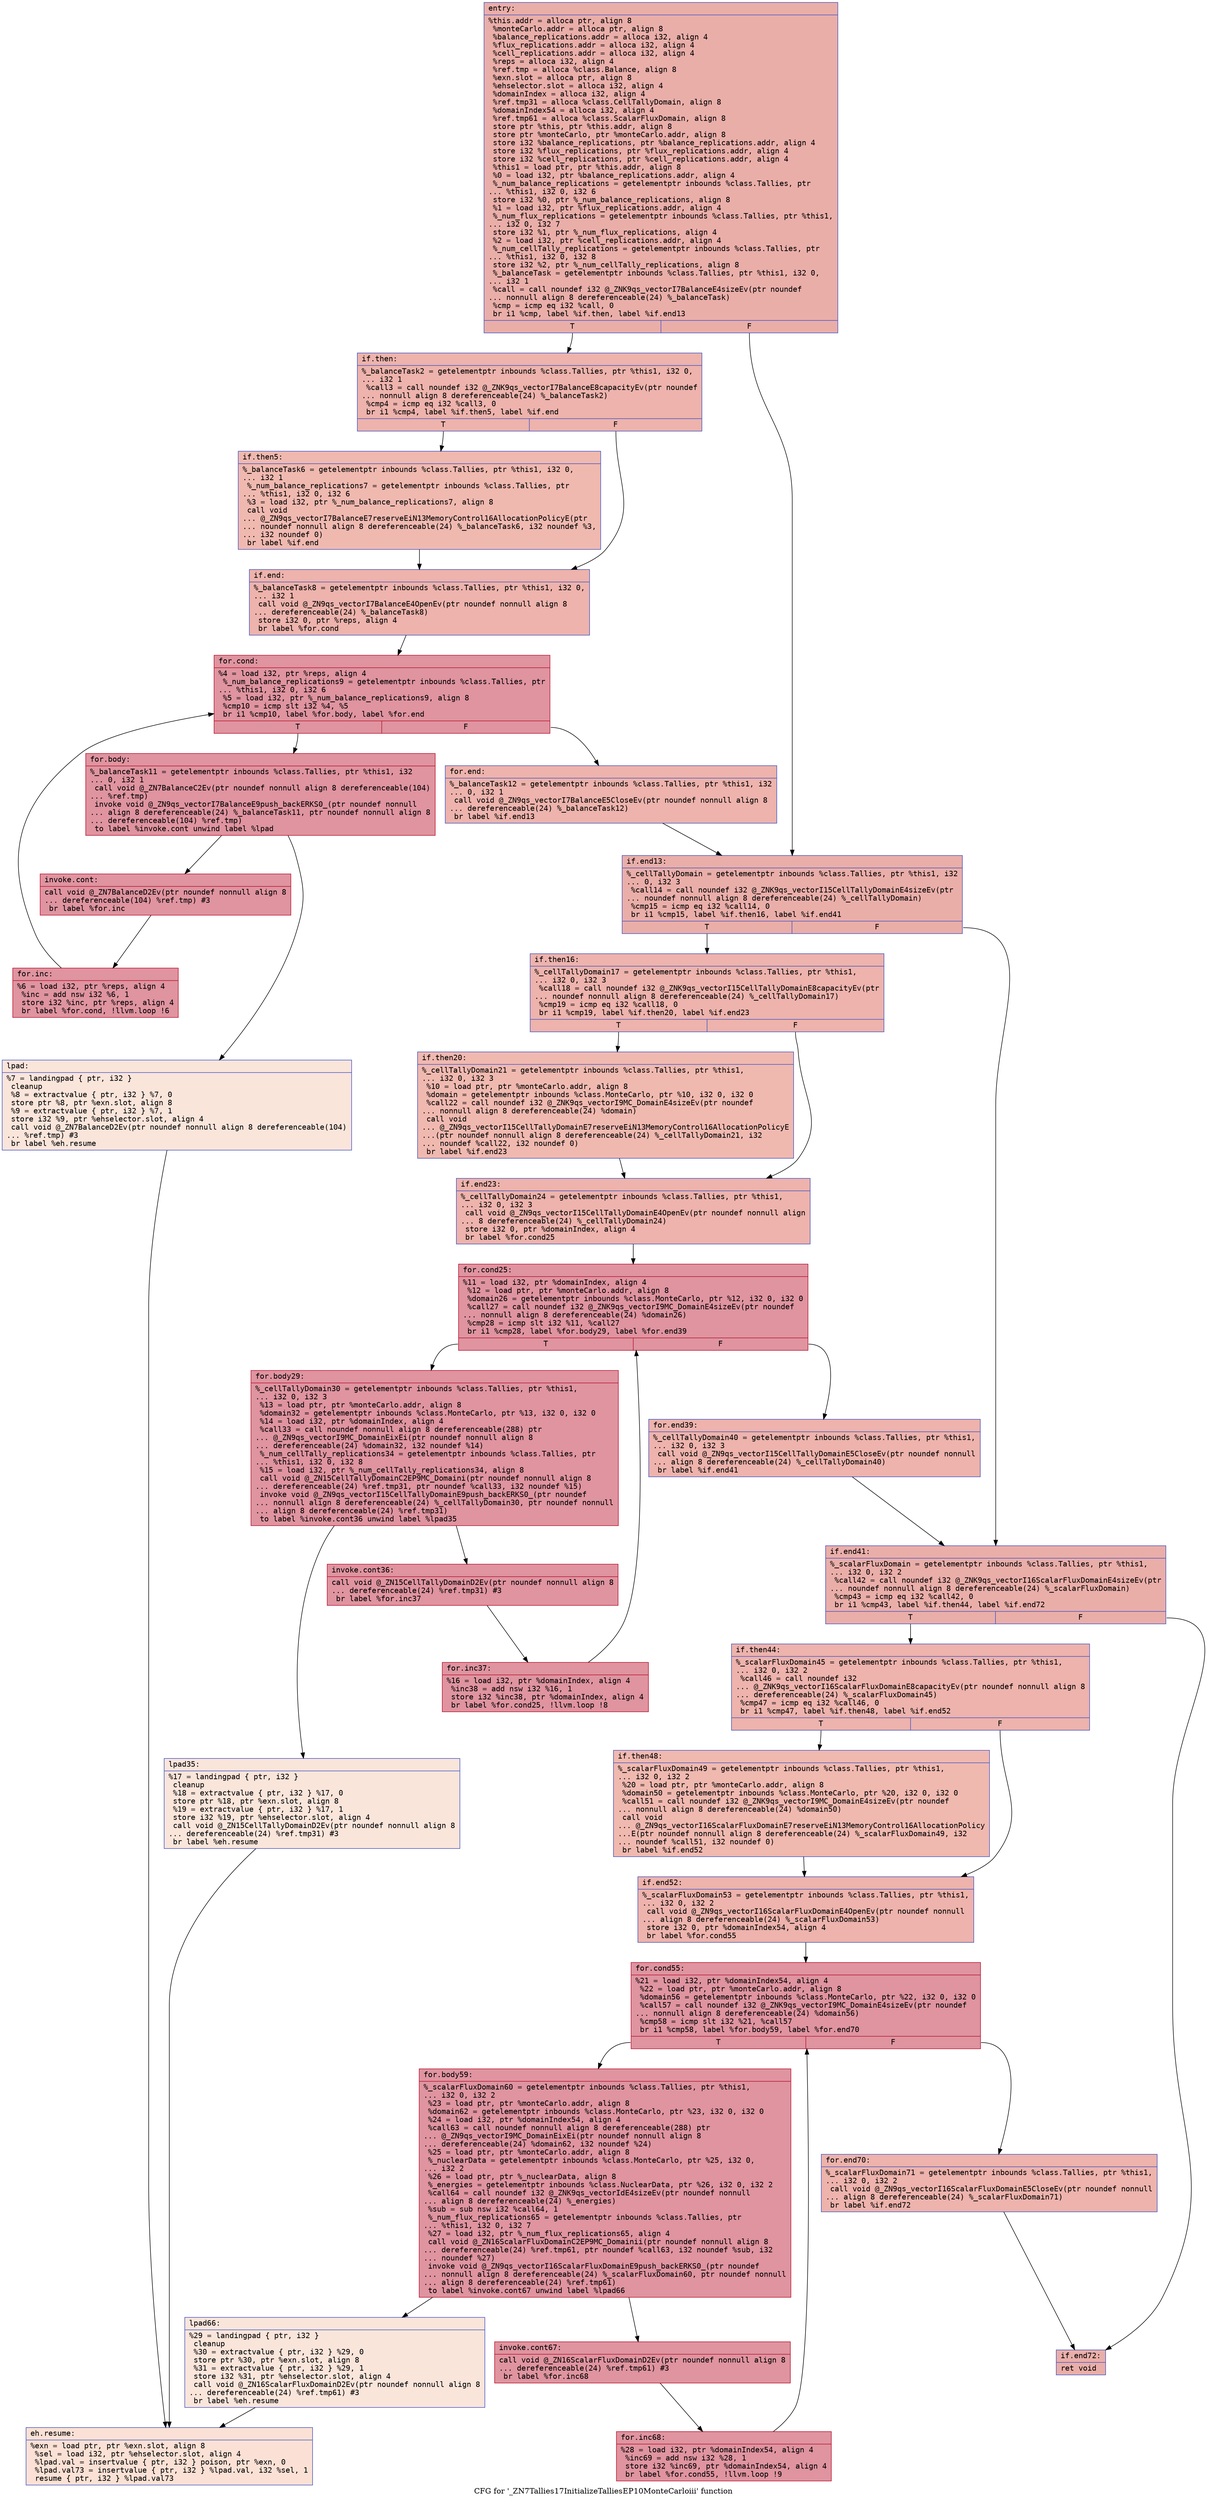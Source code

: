 digraph "CFG for '_ZN7Tallies17InitializeTalliesEP10MonteCarloiii' function" {
	label="CFG for '_ZN7Tallies17InitializeTalliesEP10MonteCarloiii' function";

	Node0x556c3c788c30 [shape=record,color="#3d50c3ff", style=filled, fillcolor="#d0473d70" fontname="Courier",label="{entry:\l|  %this.addr = alloca ptr, align 8\l  %monteCarlo.addr = alloca ptr, align 8\l  %balance_replications.addr = alloca i32, align 4\l  %flux_replications.addr = alloca i32, align 4\l  %cell_replications.addr = alloca i32, align 4\l  %reps = alloca i32, align 4\l  %ref.tmp = alloca %class.Balance, align 8\l  %exn.slot = alloca ptr, align 8\l  %ehselector.slot = alloca i32, align 4\l  %domainIndex = alloca i32, align 4\l  %ref.tmp31 = alloca %class.CellTallyDomain, align 8\l  %domainIndex54 = alloca i32, align 4\l  %ref.tmp61 = alloca %class.ScalarFluxDomain, align 8\l  store ptr %this, ptr %this.addr, align 8\l  store ptr %monteCarlo, ptr %monteCarlo.addr, align 8\l  store i32 %balance_replications, ptr %balance_replications.addr, align 4\l  store i32 %flux_replications, ptr %flux_replications.addr, align 4\l  store i32 %cell_replications, ptr %cell_replications.addr, align 4\l  %this1 = load ptr, ptr %this.addr, align 8\l  %0 = load i32, ptr %balance_replications.addr, align 4\l  %_num_balance_replications = getelementptr inbounds %class.Tallies, ptr\l... %this1, i32 0, i32 6\l  store i32 %0, ptr %_num_balance_replications, align 8\l  %1 = load i32, ptr %flux_replications.addr, align 4\l  %_num_flux_replications = getelementptr inbounds %class.Tallies, ptr %this1,\l... i32 0, i32 7\l  store i32 %1, ptr %_num_flux_replications, align 4\l  %2 = load i32, ptr %cell_replications.addr, align 4\l  %_num_cellTally_replications = getelementptr inbounds %class.Tallies, ptr\l... %this1, i32 0, i32 8\l  store i32 %2, ptr %_num_cellTally_replications, align 8\l  %_balanceTask = getelementptr inbounds %class.Tallies, ptr %this1, i32 0,\l... i32 1\l  %call = call noundef i32 @_ZNK9qs_vectorI7BalanceE4sizeEv(ptr noundef\l... nonnull align 8 dereferenceable(24) %_balanceTask)\l  %cmp = icmp eq i32 %call, 0\l  br i1 %cmp, label %if.then, label %if.end13\l|{<s0>T|<s1>F}}"];
	Node0x556c3c788c30:s0 -> Node0x556c3c789580[tooltip="entry -> if.then\nProbability 37.50%" ];
	Node0x556c3c788c30:s1 -> Node0x556c3c7895f0[tooltip="entry -> if.end13\nProbability 62.50%" ];
	Node0x556c3c789580 [shape=record,color="#3d50c3ff", style=filled, fillcolor="#d6524470" fontname="Courier",label="{if.then:\l|  %_balanceTask2 = getelementptr inbounds %class.Tallies, ptr %this1, i32 0,\l... i32 1\l  %call3 = call noundef i32 @_ZNK9qs_vectorI7BalanceE8capacityEv(ptr noundef\l... nonnull align 8 dereferenceable(24) %_balanceTask2)\l  %cmp4 = icmp eq i32 %call3, 0\l  br i1 %cmp4, label %if.then5, label %if.end\l|{<s0>T|<s1>F}}"];
	Node0x556c3c789580:s0 -> Node0x556c3c78acd0[tooltip="if.then -> if.then5\nProbability 37.50%" ];
	Node0x556c3c789580:s1 -> Node0x556c3c78ad20[tooltip="if.then -> if.end\nProbability 62.50%" ];
	Node0x556c3c78acd0 [shape=record,color="#3d50c3ff", style=filled, fillcolor="#de614d70" fontname="Courier",label="{if.then5:\l|  %_balanceTask6 = getelementptr inbounds %class.Tallies, ptr %this1, i32 0,\l... i32 1\l  %_num_balance_replications7 = getelementptr inbounds %class.Tallies, ptr\l... %this1, i32 0, i32 6\l  %3 = load i32, ptr %_num_balance_replications7, align 8\l  call void\l... @_ZN9qs_vectorI7BalanceE7reserveEiN13MemoryControl16AllocationPolicyE(ptr\l... noundef nonnull align 8 dereferenceable(24) %_balanceTask6, i32 noundef %3,\l... i32 noundef 0)\l  br label %if.end\l}"];
	Node0x556c3c78acd0 -> Node0x556c3c78ad20[tooltip="if.then5 -> if.end\nProbability 100.00%" ];
	Node0x556c3c78ad20 [shape=record,color="#3d50c3ff", style=filled, fillcolor="#d6524470" fontname="Courier",label="{if.end:\l|  %_balanceTask8 = getelementptr inbounds %class.Tallies, ptr %this1, i32 0,\l... i32 1\l  call void @_ZN9qs_vectorI7BalanceE4OpenEv(ptr noundef nonnull align 8\l... dereferenceable(24) %_balanceTask8)\l  store i32 0, ptr %reps, align 4\l  br label %for.cond\l}"];
	Node0x556c3c78ad20 -> Node0x556c3c78b5e0[tooltip="if.end -> for.cond\nProbability 100.00%" ];
	Node0x556c3c78b5e0 [shape=record,color="#b70d28ff", style=filled, fillcolor="#b70d2870" fontname="Courier",label="{for.cond:\l|  %4 = load i32, ptr %reps, align 4\l  %_num_balance_replications9 = getelementptr inbounds %class.Tallies, ptr\l... %this1, i32 0, i32 6\l  %5 = load i32, ptr %_num_balance_replications9, align 8\l  %cmp10 = icmp slt i32 %4, %5\l  br i1 %cmp10, label %for.body, label %for.end\l|{<s0>T|<s1>F}}"];
	Node0x556c3c78b5e0:s0 -> Node0x556c3c78b9c0[tooltip="for.cond -> for.body\nProbability 96.88%" ];
	Node0x556c3c78b5e0:s1 -> Node0x556c3c78ba10[tooltip="for.cond -> for.end\nProbability 3.12%" ];
	Node0x556c3c78b9c0 [shape=record,color="#b70d28ff", style=filled, fillcolor="#b70d2870" fontname="Courier",label="{for.body:\l|  %_balanceTask11 = getelementptr inbounds %class.Tallies, ptr %this1, i32\l... 0, i32 1\l  call void @_ZN7BalanceC2Ev(ptr noundef nonnull align 8 dereferenceable(104)\l... %ref.tmp)\l  invoke void @_ZN9qs_vectorI7BalanceE9push_backERKS0_(ptr noundef nonnull\l... align 8 dereferenceable(24) %_balanceTask11, ptr noundef nonnull align 8\l... dereferenceable(104) %ref.tmp)\l          to label %invoke.cont unwind label %lpad\l}"];
	Node0x556c3c78b9c0 -> Node0x556c3c78bdc0[tooltip="for.body -> invoke.cont\nProbability 100.00%" ];
	Node0x556c3c78b9c0 -> Node0x556c3c78bea0[tooltip="for.body -> lpad\nProbability 0.00%" ];
	Node0x556c3c78bdc0 [shape=record,color="#b70d28ff", style=filled, fillcolor="#b70d2870" fontname="Courier",label="{invoke.cont:\l|  call void @_ZN7BalanceD2Ev(ptr noundef nonnull align 8\l... dereferenceable(104) %ref.tmp) #3\l  br label %for.inc\l}"];
	Node0x556c3c78bdc0 -> Node0x556c3c78c360[tooltip="invoke.cont -> for.inc\nProbability 100.00%" ];
	Node0x556c3c78c360 [shape=record,color="#b70d28ff", style=filled, fillcolor="#b70d2870" fontname="Courier",label="{for.inc:\l|  %6 = load i32, ptr %reps, align 4\l  %inc = add nsw i32 %6, 1\l  store i32 %inc, ptr %reps, align 4\l  br label %for.cond, !llvm.loop !6\l}"];
	Node0x556c3c78c360 -> Node0x556c3c78b5e0[tooltip="for.inc -> for.cond\nProbability 100.00%" ];
	Node0x556c3c78bea0 [shape=record,color="#3d50c3ff", style=filled, fillcolor="#f4c5ad70" fontname="Courier",label="{lpad:\l|  %7 = landingpad \{ ptr, i32 \}\l          cleanup\l  %8 = extractvalue \{ ptr, i32 \} %7, 0\l  store ptr %8, ptr %exn.slot, align 8\l  %9 = extractvalue \{ ptr, i32 \} %7, 1\l  store i32 %9, ptr %ehselector.slot, align 4\l  call void @_ZN7BalanceD2Ev(ptr noundef nonnull align 8 dereferenceable(104)\l... %ref.tmp) #3\l  br label %eh.resume\l}"];
	Node0x556c3c78bea0 -> Node0x556c3c78cbc0[tooltip="lpad -> eh.resume\nProbability 100.00%" ];
	Node0x556c3c78ba10 [shape=record,color="#3d50c3ff", style=filled, fillcolor="#d6524470" fontname="Courier",label="{for.end:\l|  %_balanceTask12 = getelementptr inbounds %class.Tallies, ptr %this1, i32\l... 0, i32 1\l  call void @_ZN9qs_vectorI7BalanceE5CloseEv(ptr noundef nonnull align 8\l... dereferenceable(24) %_balanceTask12)\l  br label %if.end13\l}"];
	Node0x556c3c78ba10 -> Node0x556c3c7895f0[tooltip="for.end -> if.end13\nProbability 100.00%" ];
	Node0x556c3c7895f0 [shape=record,color="#3d50c3ff", style=filled, fillcolor="#d0473d70" fontname="Courier",label="{if.end13:\l|  %_cellTallyDomain = getelementptr inbounds %class.Tallies, ptr %this1, i32\l... 0, i32 3\l  %call14 = call noundef i32 @_ZNK9qs_vectorI15CellTallyDomainE4sizeEv(ptr\l... noundef nonnull align 8 dereferenceable(24) %_cellTallyDomain)\l  %cmp15 = icmp eq i32 %call14, 0\l  br i1 %cmp15, label %if.then16, label %if.end41\l|{<s0>T|<s1>F}}"];
	Node0x556c3c7895f0:s0 -> Node0x556c3c78d6c0[tooltip="if.end13 -> if.then16\nProbability 37.50%" ];
	Node0x556c3c7895f0:s1 -> Node0x556c3c78d770[tooltip="if.end13 -> if.end41\nProbability 62.50%" ];
	Node0x556c3c78d6c0 [shape=record,color="#3d50c3ff", style=filled, fillcolor="#d6524470" fontname="Courier",label="{if.then16:\l|  %_cellTallyDomain17 = getelementptr inbounds %class.Tallies, ptr %this1,\l... i32 0, i32 3\l  %call18 = call noundef i32 @_ZNK9qs_vectorI15CellTallyDomainE8capacityEv(ptr\l... noundef nonnull align 8 dereferenceable(24) %_cellTallyDomain17)\l  %cmp19 = icmp eq i32 %call18, 0\l  br i1 %cmp19, label %if.then20, label %if.end23\l|{<s0>T|<s1>F}}"];
	Node0x556c3c78d6c0:s0 -> Node0x556c3c78dc80[tooltip="if.then16 -> if.then20\nProbability 37.50%" ];
	Node0x556c3c78d6c0:s1 -> Node0x556c3c78dd30[tooltip="if.then16 -> if.end23\nProbability 62.50%" ];
	Node0x556c3c78dc80 [shape=record,color="#3d50c3ff", style=filled, fillcolor="#de614d70" fontname="Courier",label="{if.then20:\l|  %_cellTallyDomain21 = getelementptr inbounds %class.Tallies, ptr %this1,\l... i32 0, i32 3\l  %10 = load ptr, ptr %monteCarlo.addr, align 8\l  %domain = getelementptr inbounds %class.MonteCarlo, ptr %10, i32 0, i32 0\l  %call22 = call noundef i32 @_ZNK9qs_vectorI9MC_DomainE4sizeEv(ptr noundef\l... nonnull align 8 dereferenceable(24) %domain)\l  call void\l... @_ZN9qs_vectorI15CellTallyDomainE7reserveEiN13MemoryControl16AllocationPolicyE\l...(ptr noundef nonnull align 8 dereferenceable(24) %_cellTallyDomain21, i32\l... noundef %call22, i32 noundef 0)\l  br label %if.end23\l}"];
	Node0x556c3c78dc80 -> Node0x556c3c78dd30[tooltip="if.then20 -> if.end23\nProbability 100.00%" ];
	Node0x556c3c78dd30 [shape=record,color="#3d50c3ff", style=filled, fillcolor="#d6524470" fontname="Courier",label="{if.end23:\l|  %_cellTallyDomain24 = getelementptr inbounds %class.Tallies, ptr %this1,\l... i32 0, i32 3\l  call void @_ZN9qs_vectorI15CellTallyDomainE4OpenEv(ptr noundef nonnull align\l... 8 dereferenceable(24) %_cellTallyDomain24)\l  store i32 0, ptr %domainIndex, align 4\l  br label %for.cond25\l}"];
	Node0x556c3c78dd30 -> Node0x556c3c78e8d0[tooltip="if.end23 -> for.cond25\nProbability 100.00%" ];
	Node0x556c3c78e8d0 [shape=record,color="#b70d28ff", style=filled, fillcolor="#b70d2870" fontname="Courier",label="{for.cond25:\l|  %11 = load i32, ptr %domainIndex, align 4\l  %12 = load ptr, ptr %monteCarlo.addr, align 8\l  %domain26 = getelementptr inbounds %class.MonteCarlo, ptr %12, i32 0, i32 0\l  %call27 = call noundef i32 @_ZNK9qs_vectorI9MC_DomainE4sizeEv(ptr noundef\l... nonnull align 8 dereferenceable(24) %domain26)\l  %cmp28 = icmp slt i32 %11, %call27\l  br i1 %cmp28, label %for.body29, label %for.end39\l|{<s0>T|<s1>F}}"];
	Node0x556c3c78e8d0:s0 -> Node0x556c3c78ed00[tooltip="for.cond25 -> for.body29\nProbability 96.88%" ];
	Node0x556c3c78e8d0:s1 -> Node0x556c3c78ed50[tooltip="for.cond25 -> for.end39\nProbability 3.12%" ];
	Node0x556c3c78ed00 [shape=record,color="#b70d28ff", style=filled, fillcolor="#b70d2870" fontname="Courier",label="{for.body29:\l|  %_cellTallyDomain30 = getelementptr inbounds %class.Tallies, ptr %this1,\l... i32 0, i32 3\l  %13 = load ptr, ptr %monteCarlo.addr, align 8\l  %domain32 = getelementptr inbounds %class.MonteCarlo, ptr %13, i32 0, i32 0\l  %14 = load i32, ptr %domainIndex, align 4\l  %call33 = call noundef nonnull align 8 dereferenceable(288) ptr\l... @_ZN9qs_vectorI9MC_DomainEixEi(ptr noundef nonnull align 8\l... dereferenceable(24) %domain32, i32 noundef %14)\l  %_num_cellTally_replications34 = getelementptr inbounds %class.Tallies, ptr\l... %this1, i32 0, i32 8\l  %15 = load i32, ptr %_num_cellTally_replications34, align 8\l  call void @_ZN15CellTallyDomainC2EP9MC_Domaini(ptr noundef nonnull align 8\l... dereferenceable(24) %ref.tmp31, ptr noundef %call33, i32 noundef %15)\l  invoke void @_ZN9qs_vectorI15CellTallyDomainE9push_backERKS0_(ptr noundef\l... nonnull align 8 dereferenceable(24) %_cellTallyDomain30, ptr noundef nonnull\l... align 8 dereferenceable(24) %ref.tmp31)\l          to label %invoke.cont36 unwind label %lpad35\l}"];
	Node0x556c3c78ed00 -> Node0x556c3c78f780[tooltip="for.body29 -> invoke.cont36\nProbability 100.00%" ];
	Node0x556c3c78ed00 -> Node0x556c3c78f830[tooltip="for.body29 -> lpad35\nProbability 0.00%" ];
	Node0x556c3c78f780 [shape=record,color="#b70d28ff", style=filled, fillcolor="#b70d2870" fontname="Courier",label="{invoke.cont36:\l|  call void @_ZN15CellTallyDomainD2Ev(ptr noundef nonnull align 8\l... dereferenceable(24) %ref.tmp31) #3\l  br label %for.inc37\l}"];
	Node0x556c3c78f780 -> Node0x556c3c78fce0[tooltip="invoke.cont36 -> for.inc37\nProbability 100.00%" ];
	Node0x556c3c78fce0 [shape=record,color="#b70d28ff", style=filled, fillcolor="#b70d2870" fontname="Courier",label="{for.inc37:\l|  %16 = load i32, ptr %domainIndex, align 4\l  %inc38 = add nsw i32 %16, 1\l  store i32 %inc38, ptr %domainIndex, align 4\l  br label %for.cond25, !llvm.loop !8\l}"];
	Node0x556c3c78fce0 -> Node0x556c3c78e8d0[tooltip="for.inc37 -> for.cond25\nProbability 100.00%" ];
	Node0x556c3c78f830 [shape=record,color="#3d50c3ff", style=filled, fillcolor="#f4c5ad70" fontname="Courier",label="{lpad35:\l|  %17 = landingpad \{ ptr, i32 \}\l          cleanup\l  %18 = extractvalue \{ ptr, i32 \} %17, 0\l  store ptr %18, ptr %exn.slot, align 8\l  %19 = extractvalue \{ ptr, i32 \} %17, 1\l  store i32 %19, ptr %ehselector.slot, align 4\l  call void @_ZN15CellTallyDomainD2Ev(ptr noundef nonnull align 8\l... dereferenceable(24) %ref.tmp31) #3\l  br label %eh.resume\l}"];
	Node0x556c3c78f830 -> Node0x556c3c78cbc0[tooltip="lpad35 -> eh.resume\nProbability 100.00%" ];
	Node0x556c3c78ed50 [shape=record,color="#3d50c3ff", style=filled, fillcolor="#d6524470" fontname="Courier",label="{for.end39:\l|  %_cellTallyDomain40 = getelementptr inbounds %class.Tallies, ptr %this1,\l... i32 0, i32 3\l  call void @_ZN9qs_vectorI15CellTallyDomainE5CloseEv(ptr noundef nonnull\l... align 8 dereferenceable(24) %_cellTallyDomain40)\l  br label %if.end41\l}"];
	Node0x556c3c78ed50 -> Node0x556c3c78d770[tooltip="for.end39 -> if.end41\nProbability 100.00%" ];
	Node0x556c3c78d770 [shape=record,color="#3d50c3ff", style=filled, fillcolor="#d0473d70" fontname="Courier",label="{if.end41:\l|  %_scalarFluxDomain = getelementptr inbounds %class.Tallies, ptr %this1,\l... i32 0, i32 2\l  %call42 = call noundef i32 @_ZNK9qs_vectorI16ScalarFluxDomainE4sizeEv(ptr\l... noundef nonnull align 8 dereferenceable(24) %_scalarFluxDomain)\l  %cmp43 = icmp eq i32 %call42, 0\l  br i1 %cmp43, label %if.then44, label %if.end72\l|{<s0>T|<s1>F}}"];
	Node0x556c3c78d770:s0 -> Node0x556c3c790c00[tooltip="if.end41 -> if.then44\nProbability 37.50%" ];
	Node0x556c3c78d770:s1 -> Node0x556c3c790c50[tooltip="if.end41 -> if.end72\nProbability 62.50%" ];
	Node0x556c3c790c00 [shape=record,color="#3d50c3ff", style=filled, fillcolor="#d6524470" fontname="Courier",label="{if.then44:\l|  %_scalarFluxDomain45 = getelementptr inbounds %class.Tallies, ptr %this1,\l... i32 0, i32 2\l  %call46 = call noundef i32\l... @_ZNK9qs_vectorI16ScalarFluxDomainE8capacityEv(ptr noundef nonnull align 8\l... dereferenceable(24) %_scalarFluxDomain45)\l  %cmp47 = icmp eq i32 %call46, 0\l  br i1 %cmp47, label %if.then48, label %if.end52\l|{<s0>T|<s1>F}}"];
	Node0x556c3c790c00:s0 -> Node0x556c3c7910e0[tooltip="if.then44 -> if.then48\nProbability 37.50%" ];
	Node0x556c3c790c00:s1 -> Node0x556c3c791190[tooltip="if.then44 -> if.end52\nProbability 62.50%" ];
	Node0x556c3c7910e0 [shape=record,color="#3d50c3ff", style=filled, fillcolor="#de614d70" fontname="Courier",label="{if.then48:\l|  %_scalarFluxDomain49 = getelementptr inbounds %class.Tallies, ptr %this1,\l... i32 0, i32 2\l  %20 = load ptr, ptr %monteCarlo.addr, align 8\l  %domain50 = getelementptr inbounds %class.MonteCarlo, ptr %20, i32 0, i32 0\l  %call51 = call noundef i32 @_ZNK9qs_vectorI9MC_DomainE4sizeEv(ptr noundef\l... nonnull align 8 dereferenceable(24) %domain50)\l  call void\l... @_ZN9qs_vectorI16ScalarFluxDomainE7reserveEiN13MemoryControl16AllocationPolicy\l...E(ptr noundef nonnull align 8 dereferenceable(24) %_scalarFluxDomain49, i32\l... noundef %call51, i32 noundef 0)\l  br label %if.end52\l}"];
	Node0x556c3c7910e0 -> Node0x556c3c791190[tooltip="if.then48 -> if.end52\nProbability 100.00%" ];
	Node0x556c3c791190 [shape=record,color="#3d50c3ff", style=filled, fillcolor="#d6524470" fontname="Courier",label="{if.end52:\l|  %_scalarFluxDomain53 = getelementptr inbounds %class.Tallies, ptr %this1,\l... i32 0, i32 2\l  call void @_ZN9qs_vectorI16ScalarFluxDomainE4OpenEv(ptr noundef nonnull\l... align 8 dereferenceable(24) %_scalarFluxDomain53)\l  store i32 0, ptr %domainIndex54, align 4\l  br label %for.cond55\l}"];
	Node0x556c3c791190 -> Node0x556c3c791c40[tooltip="if.end52 -> for.cond55\nProbability 100.00%" ];
	Node0x556c3c791c40 [shape=record,color="#b70d28ff", style=filled, fillcolor="#b70d2870" fontname="Courier",label="{for.cond55:\l|  %21 = load i32, ptr %domainIndex54, align 4\l  %22 = load ptr, ptr %monteCarlo.addr, align 8\l  %domain56 = getelementptr inbounds %class.MonteCarlo, ptr %22, i32 0, i32 0\l  %call57 = call noundef i32 @_ZNK9qs_vectorI9MC_DomainE4sizeEv(ptr noundef\l... nonnull align 8 dereferenceable(24) %domain56)\l  %cmp58 = icmp slt i32 %21, %call57\l  br i1 %cmp58, label %for.body59, label %for.end70\l|{<s0>T|<s1>F}}"];
	Node0x556c3c791c40:s0 -> Node0x556c3c792070[tooltip="for.cond55 -> for.body59\nProbability 96.88%" ];
	Node0x556c3c791c40:s1 -> Node0x556c3c7920c0[tooltip="for.cond55 -> for.end70\nProbability 3.12%" ];
	Node0x556c3c792070 [shape=record,color="#b70d28ff", style=filled, fillcolor="#b70d2870" fontname="Courier",label="{for.body59:\l|  %_scalarFluxDomain60 = getelementptr inbounds %class.Tallies, ptr %this1,\l... i32 0, i32 2\l  %23 = load ptr, ptr %monteCarlo.addr, align 8\l  %domain62 = getelementptr inbounds %class.MonteCarlo, ptr %23, i32 0, i32 0\l  %24 = load i32, ptr %domainIndex54, align 4\l  %call63 = call noundef nonnull align 8 dereferenceable(288) ptr\l... @_ZN9qs_vectorI9MC_DomainEixEi(ptr noundef nonnull align 8\l... dereferenceable(24) %domain62, i32 noundef %24)\l  %25 = load ptr, ptr %monteCarlo.addr, align 8\l  %_nuclearData = getelementptr inbounds %class.MonteCarlo, ptr %25, i32 0,\l... i32 2\l  %26 = load ptr, ptr %_nuclearData, align 8\l  %_energies = getelementptr inbounds %class.NuclearData, ptr %26, i32 0, i32 2\l  %call64 = call noundef i32 @_ZNK9qs_vectorIdE4sizeEv(ptr noundef nonnull\l... align 8 dereferenceable(24) %_energies)\l  %sub = sub nsw i32 %call64, 1\l  %_num_flux_replications65 = getelementptr inbounds %class.Tallies, ptr\l... %this1, i32 0, i32 7\l  %27 = load i32, ptr %_num_flux_replications65, align 4\l  call void @_ZN16ScalarFluxDomainC2EP9MC_Domainii(ptr noundef nonnull align 8\l... dereferenceable(24) %ref.tmp61, ptr noundef %call63, i32 noundef %sub, i32\l... noundef %27)\l  invoke void @_ZN9qs_vectorI16ScalarFluxDomainE9push_backERKS0_(ptr noundef\l... nonnull align 8 dereferenceable(24) %_scalarFluxDomain60, ptr noundef nonnull\l... align 8 dereferenceable(24) %ref.tmp61)\l          to label %invoke.cont67 unwind label %lpad66\l}"];
	Node0x556c3c792070 -> Node0x556c3c793520[tooltip="for.body59 -> invoke.cont67\nProbability 100.00%" ];
	Node0x556c3c792070 -> Node0x556c3c7935d0[tooltip="for.body59 -> lpad66\nProbability 0.00%" ];
	Node0x556c3c793520 [shape=record,color="#b70d28ff", style=filled, fillcolor="#b70d2870" fontname="Courier",label="{invoke.cont67:\l|  call void @_ZN16ScalarFluxDomainD2Ev(ptr noundef nonnull align 8\l... dereferenceable(24) %ref.tmp61) #3\l  br label %for.inc68\l}"];
	Node0x556c3c793520 -> Node0x556c3c793a80[tooltip="invoke.cont67 -> for.inc68\nProbability 100.00%" ];
	Node0x556c3c793a80 [shape=record,color="#b70d28ff", style=filled, fillcolor="#b70d2870" fontname="Courier",label="{for.inc68:\l|  %28 = load i32, ptr %domainIndex54, align 4\l  %inc69 = add nsw i32 %28, 1\l  store i32 %inc69, ptr %domainIndex54, align 4\l  br label %for.cond55, !llvm.loop !9\l}"];
	Node0x556c3c793a80 -> Node0x556c3c791c40[tooltip="for.inc68 -> for.cond55\nProbability 100.00%" ];
	Node0x556c3c7935d0 [shape=record,color="#3d50c3ff", style=filled, fillcolor="#f4c5ad70" fontname="Courier",label="{lpad66:\l|  %29 = landingpad \{ ptr, i32 \}\l          cleanup\l  %30 = extractvalue \{ ptr, i32 \} %29, 0\l  store ptr %30, ptr %exn.slot, align 8\l  %31 = extractvalue \{ ptr, i32 \} %29, 1\l  store i32 %31, ptr %ehselector.slot, align 4\l  call void @_ZN16ScalarFluxDomainD2Ev(ptr noundef nonnull align 8\l... dereferenceable(24) %ref.tmp61) #3\l  br label %eh.resume\l}"];
	Node0x556c3c7935d0 -> Node0x556c3c78cbc0[tooltip="lpad66 -> eh.resume\nProbability 100.00%" ];
	Node0x556c3c7920c0 [shape=record,color="#3d50c3ff", style=filled, fillcolor="#d6524470" fontname="Courier",label="{for.end70:\l|  %_scalarFluxDomain71 = getelementptr inbounds %class.Tallies, ptr %this1,\l... i32 0, i32 2\l  call void @_ZN9qs_vectorI16ScalarFluxDomainE5CloseEv(ptr noundef nonnull\l... align 8 dereferenceable(24) %_scalarFluxDomain71)\l  br label %if.end72\l}"];
	Node0x556c3c7920c0 -> Node0x556c3c790c50[tooltip="for.end70 -> if.end72\nProbability 100.00%" ];
	Node0x556c3c790c50 [shape=record,color="#3d50c3ff", style=filled, fillcolor="#d0473d70" fontname="Courier",label="{if.end72:\l|  ret void\l}"];
	Node0x556c3c78cbc0 [shape=record,color="#3d50c3ff", style=filled, fillcolor="#f7bca170" fontname="Courier",label="{eh.resume:\l|  %exn = load ptr, ptr %exn.slot, align 8\l  %sel = load i32, ptr %ehselector.slot, align 4\l  %lpad.val = insertvalue \{ ptr, i32 \} poison, ptr %exn, 0\l  %lpad.val73 = insertvalue \{ ptr, i32 \} %lpad.val, i32 %sel, 1\l  resume \{ ptr, i32 \} %lpad.val73\l}"];
}
